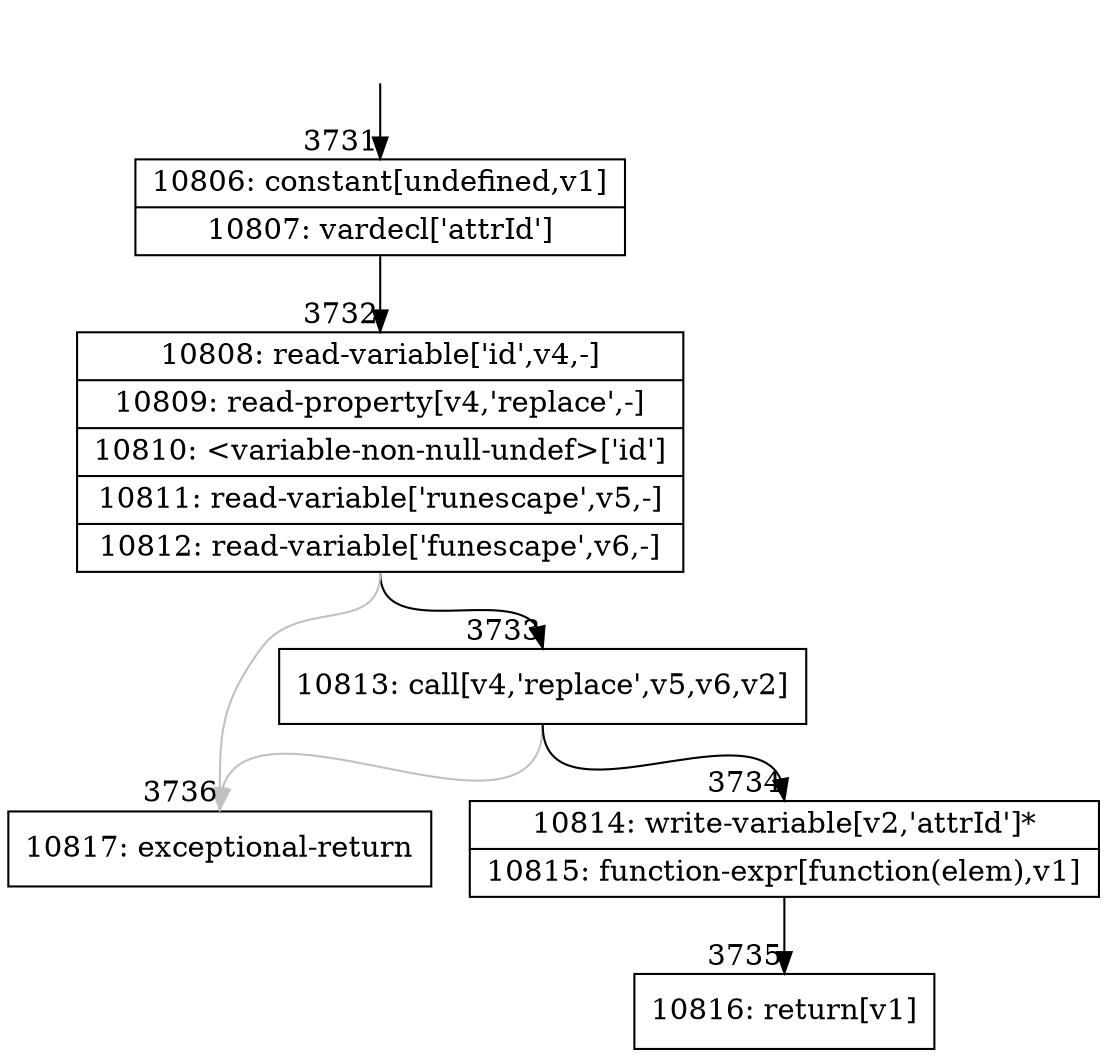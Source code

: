 digraph {
rankdir="TD"
BB_entry245[shape=none,label=""];
BB_entry245 -> BB3731 [tailport=s, headport=n, headlabel="    3731"]
BB3731 [shape=record label="{10806: constant[undefined,v1]|10807: vardecl['attrId']}" ] 
BB3731 -> BB3732 [tailport=s, headport=n, headlabel="      3732"]
BB3732 [shape=record label="{10808: read-variable['id',v4,-]|10809: read-property[v4,'replace',-]|10810: \<variable-non-null-undef\>['id']|10811: read-variable['runescape',v5,-]|10812: read-variable['funescape',v6,-]}" ] 
BB3732 -> BB3733 [tailport=s, headport=n, headlabel="      3733"]
BB3732 -> BB3736 [tailport=s, headport=n, color=gray, headlabel="      3736"]
BB3733 [shape=record label="{10813: call[v4,'replace',v5,v6,v2]}" ] 
BB3733 -> BB3734 [tailport=s, headport=n, headlabel="      3734"]
BB3733 -> BB3736 [tailport=s, headport=n, color=gray]
BB3734 [shape=record label="{10814: write-variable[v2,'attrId']*|10815: function-expr[function(elem),v1]}" ] 
BB3734 -> BB3735 [tailport=s, headport=n, headlabel="      3735"]
BB3735 [shape=record label="{10816: return[v1]}" ] 
BB3736 [shape=record label="{10817: exceptional-return}" ] 
}
